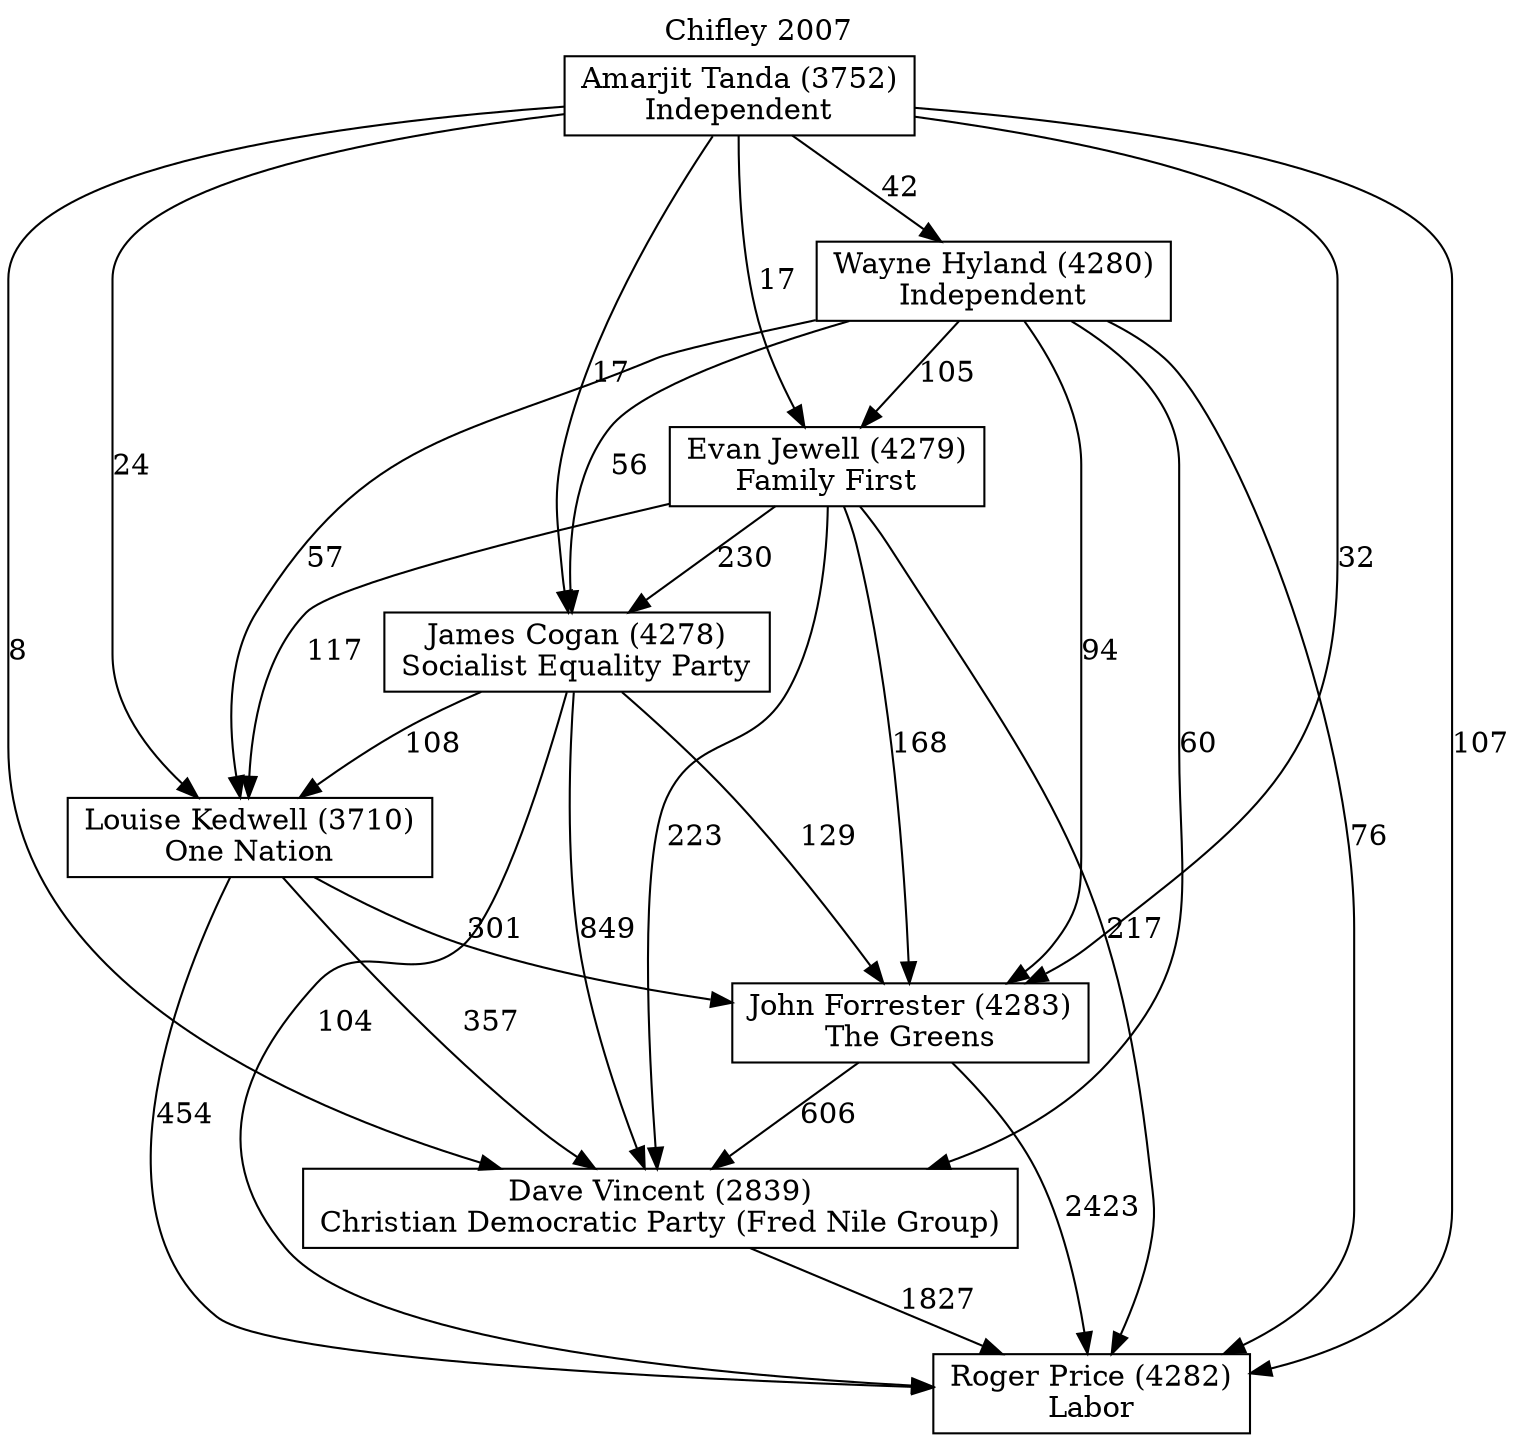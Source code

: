 // House preference flow
digraph "Roger Price (4282)_Chifley_2007" {
	graph [label="Chifley 2007" labelloc=t mclimit=10]
	node [shape=box]
	"Roger Price (4282)" [label="Roger Price (4282)
Labor"]
	"Dave Vincent (2839)" [label="Dave Vincent (2839)
Christian Democratic Party (Fred Nile Group)"]
	"John Forrester (4283)" [label="John Forrester (4283)
The Greens"]
	"Louise Kedwell (3710)" [label="Louise Kedwell (3710)
One Nation"]
	"James Cogan (4278)" [label="James Cogan (4278)
Socialist Equality Party"]
	"Evan Jewell (4279)" [label="Evan Jewell (4279)
Family First"]
	"Wayne Hyland (4280)" [label="Wayne Hyland (4280)
Independent"]
	"Amarjit Tanda (3752)" [label="Amarjit Tanda (3752)
Independent"]
	"Dave Vincent (2839)" -> "Roger Price (4282)" [label=1827]
	"John Forrester (4283)" -> "Dave Vincent (2839)" [label=606]
	"Louise Kedwell (3710)" -> "John Forrester (4283)" [label=301]
	"James Cogan (4278)" -> "Louise Kedwell (3710)" [label=108]
	"Evan Jewell (4279)" -> "James Cogan (4278)" [label=230]
	"Wayne Hyland (4280)" -> "Evan Jewell (4279)" [label=105]
	"Amarjit Tanda (3752)" -> "Wayne Hyland (4280)" [label=42]
	"John Forrester (4283)" -> "Roger Price (4282)" [label=2423]
	"Louise Kedwell (3710)" -> "Roger Price (4282)" [label=454]
	"James Cogan (4278)" -> "Roger Price (4282)" [label=104]
	"Evan Jewell (4279)" -> "Roger Price (4282)" [label=217]
	"Wayne Hyland (4280)" -> "Roger Price (4282)" [label=76]
	"Amarjit Tanda (3752)" -> "Roger Price (4282)" [label=107]
	"Amarjit Tanda (3752)" -> "Evan Jewell (4279)" [label=17]
	"Wayne Hyland (4280)" -> "James Cogan (4278)" [label=56]
	"Amarjit Tanda (3752)" -> "James Cogan (4278)" [label=17]
	"Evan Jewell (4279)" -> "Louise Kedwell (3710)" [label=117]
	"Wayne Hyland (4280)" -> "Louise Kedwell (3710)" [label=57]
	"Amarjit Tanda (3752)" -> "Louise Kedwell (3710)" [label=24]
	"James Cogan (4278)" -> "John Forrester (4283)" [label=129]
	"Evan Jewell (4279)" -> "John Forrester (4283)" [label=168]
	"Wayne Hyland (4280)" -> "John Forrester (4283)" [label=94]
	"Amarjit Tanda (3752)" -> "John Forrester (4283)" [label=32]
	"Louise Kedwell (3710)" -> "Dave Vincent (2839)" [label=357]
	"James Cogan (4278)" -> "Dave Vincent (2839)" [label=849]
	"Evan Jewell (4279)" -> "Dave Vincent (2839)" [label=223]
	"Wayne Hyland (4280)" -> "Dave Vincent (2839)" [label=60]
	"Amarjit Tanda (3752)" -> "Dave Vincent (2839)" [label=8]
}
